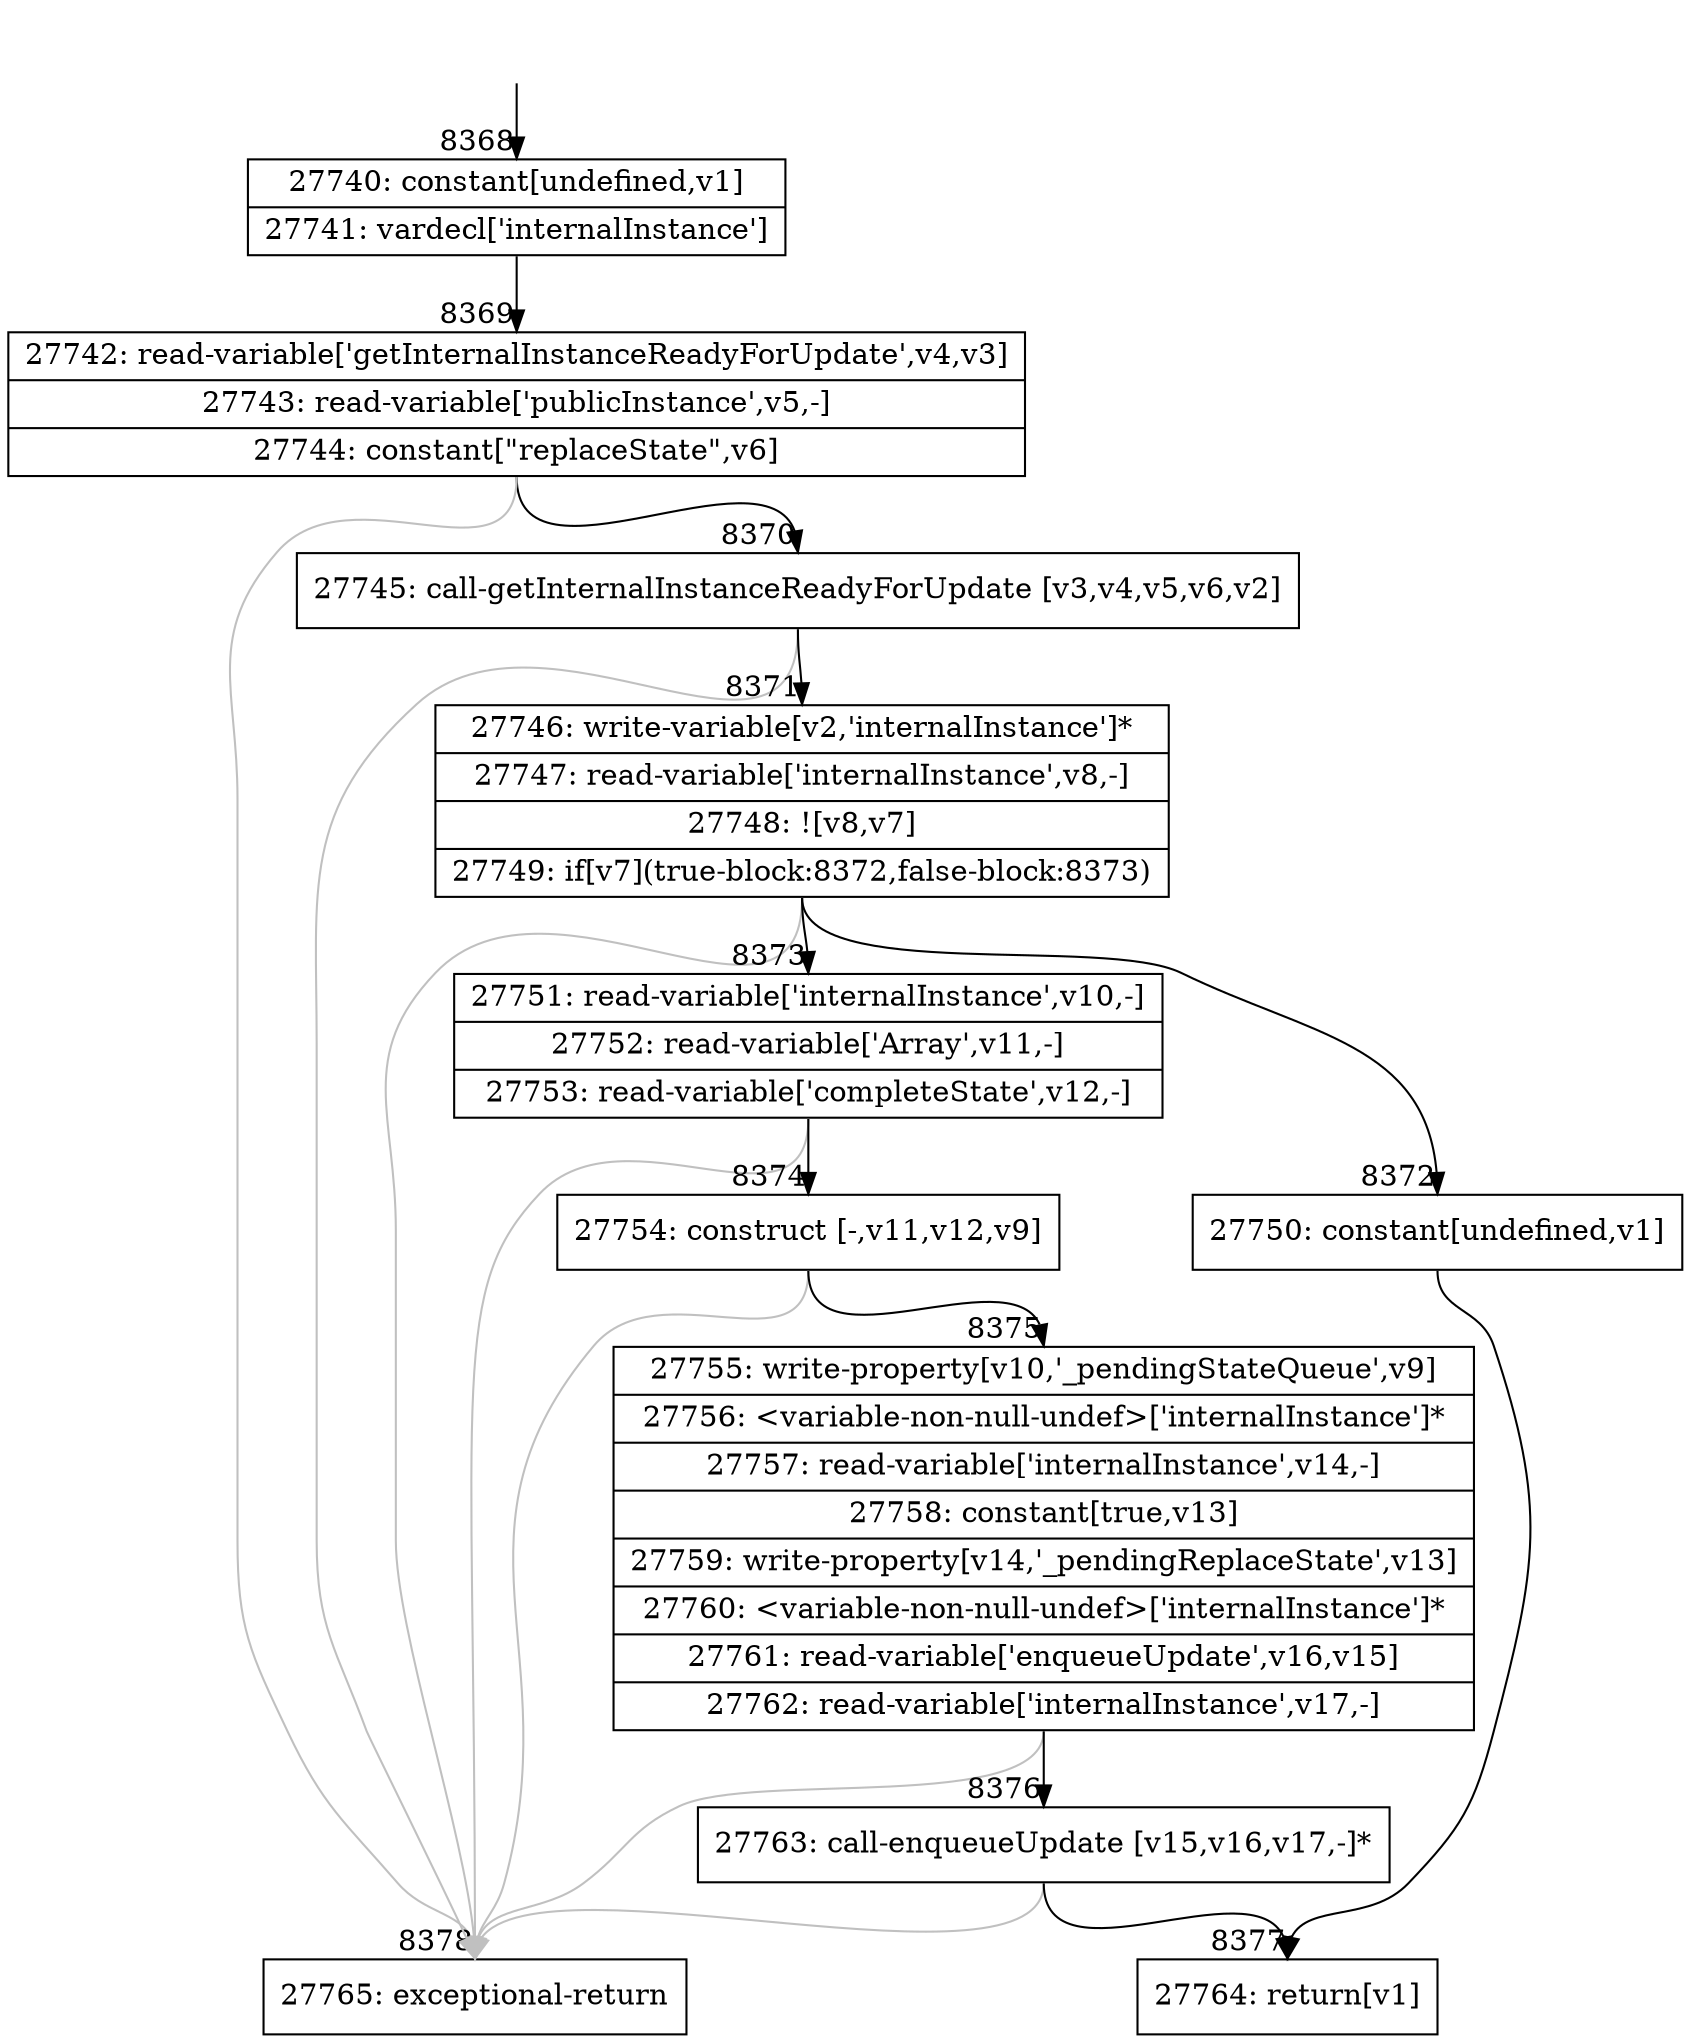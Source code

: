 digraph {
rankdir="TD"
BB_entry614[shape=none,label=""];
BB_entry614 -> BB8368 [tailport=s, headport=n, headlabel="    8368"]
BB8368 [shape=record label="{27740: constant[undefined,v1]|27741: vardecl['internalInstance']}" ] 
BB8368 -> BB8369 [tailport=s, headport=n, headlabel="      8369"]
BB8369 [shape=record label="{27742: read-variable['getInternalInstanceReadyForUpdate',v4,v3]|27743: read-variable['publicInstance',v5,-]|27744: constant[\"replaceState\",v6]}" ] 
BB8369 -> BB8370 [tailport=s, headport=n, headlabel="      8370"]
BB8369 -> BB8378 [tailport=s, headport=n, color=gray, headlabel="      8378"]
BB8370 [shape=record label="{27745: call-getInternalInstanceReadyForUpdate [v3,v4,v5,v6,v2]}" ] 
BB8370 -> BB8371 [tailport=s, headport=n, headlabel="      8371"]
BB8370 -> BB8378 [tailport=s, headport=n, color=gray]
BB8371 [shape=record label="{27746: write-variable[v2,'internalInstance']*|27747: read-variable['internalInstance',v8,-]|27748: ![v8,v7]|27749: if[v7](true-block:8372,false-block:8373)}" ] 
BB8371 -> BB8372 [tailport=s, headport=n, headlabel="      8372"]
BB8371 -> BB8373 [tailport=s, headport=n, headlabel="      8373"]
BB8371 -> BB8378 [tailport=s, headport=n, color=gray]
BB8372 [shape=record label="{27750: constant[undefined,v1]}" ] 
BB8372 -> BB8377 [tailport=s, headport=n, headlabel="      8377"]
BB8373 [shape=record label="{27751: read-variable['internalInstance',v10,-]|27752: read-variable['Array',v11,-]|27753: read-variable['completeState',v12,-]}" ] 
BB8373 -> BB8374 [tailport=s, headport=n, headlabel="      8374"]
BB8373 -> BB8378 [tailport=s, headport=n, color=gray]
BB8374 [shape=record label="{27754: construct [-,v11,v12,v9]}" ] 
BB8374 -> BB8375 [tailport=s, headport=n, headlabel="      8375"]
BB8374 -> BB8378 [tailport=s, headport=n, color=gray]
BB8375 [shape=record label="{27755: write-property[v10,'_pendingStateQueue',v9]|27756: \<variable-non-null-undef\>['internalInstance']*|27757: read-variable['internalInstance',v14,-]|27758: constant[true,v13]|27759: write-property[v14,'_pendingReplaceState',v13]|27760: \<variable-non-null-undef\>['internalInstance']*|27761: read-variable['enqueueUpdate',v16,v15]|27762: read-variable['internalInstance',v17,-]}" ] 
BB8375 -> BB8376 [tailport=s, headport=n, headlabel="      8376"]
BB8375 -> BB8378 [tailport=s, headport=n, color=gray]
BB8376 [shape=record label="{27763: call-enqueueUpdate [v15,v16,v17,-]*}" ] 
BB8376 -> BB8377 [tailport=s, headport=n]
BB8376 -> BB8378 [tailport=s, headport=n, color=gray]
BB8377 [shape=record label="{27764: return[v1]}" ] 
BB8378 [shape=record label="{27765: exceptional-return}" ] 
//#$~ 14687
}
